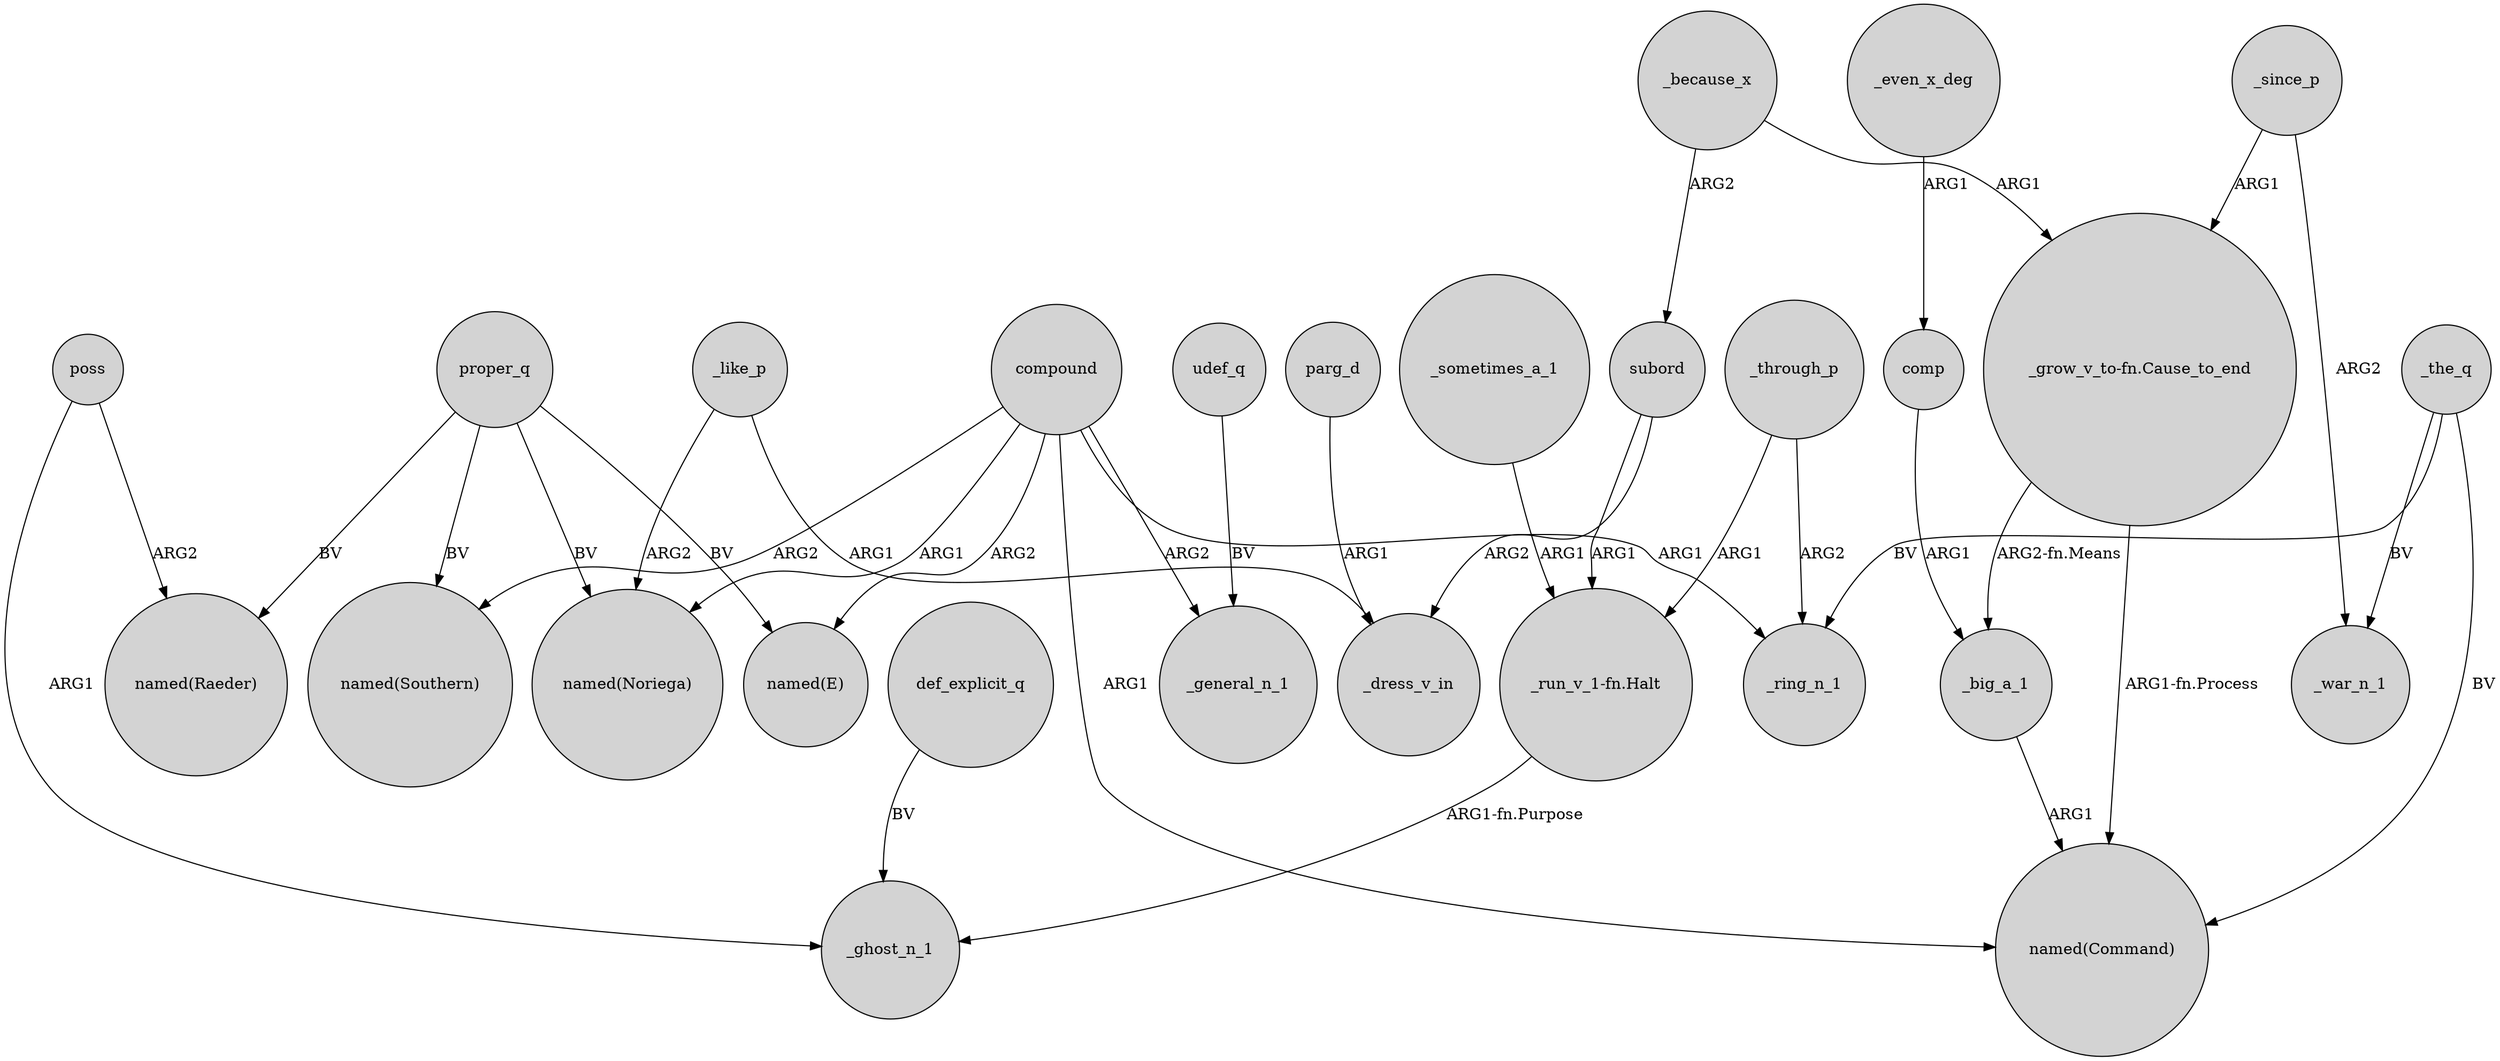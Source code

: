 digraph {
	node [shape=circle style=filled]
	compound -> "named(Noriega)" [label=ARG1]
	_because_x -> "_grow_v_to-fn.Cause_to_end" [label=ARG1]
	def_explicit_q -> _ghost_n_1 [label=BV]
	_the_q -> _war_n_1 [label=BV]
	compound -> _general_n_1 [label=ARG2]
	_sometimes_a_1 -> "_run_v_1-fn.Halt" [label=ARG1]
	subord -> _dress_v_in [label=ARG2]
	proper_q -> "named(Noriega)" [label=BV]
	_through_p -> _ring_n_1 [label=ARG2]
	_because_x -> subord [label=ARG2]
	_like_p -> _dress_v_in [label=ARG1]
	_the_q -> "named(Command)" [label=BV]
	"_grow_v_to-fn.Cause_to_end" -> _big_a_1 [label="ARG2-fn.Means"]
	comp -> _big_a_1 [label=ARG1]
	subord -> "_run_v_1-fn.Halt" [label=ARG1]
	_big_a_1 -> "named(Command)" [label=ARG1]
	proper_q -> "named(Raeder)" [label=BV]
	poss -> _ghost_n_1 [label=ARG1]
	_since_p -> "_grow_v_to-fn.Cause_to_end" [label=ARG1]
	"_grow_v_to-fn.Cause_to_end" -> "named(Command)" [label="ARG1-fn.Process"]
	parg_d -> _dress_v_in [label=ARG1]
	_like_p -> "named(Noriega)" [label=ARG2]
	udef_q -> _general_n_1 [label=BV]
	_the_q -> _ring_n_1 [label=BV]
	_through_p -> "_run_v_1-fn.Halt" [label=ARG1]
	compound -> "named(E)" [label=ARG2]
	compound -> "named(Command)" [label=ARG1]
	compound -> "named(Southern)" [label=ARG2]
	compound -> _ring_n_1 [label=ARG1]
	poss -> "named(Raeder)" [label=ARG2]
	proper_q -> "named(Southern)" [label=BV]
	_since_p -> _war_n_1 [label=ARG2]
	_even_x_deg -> comp [label=ARG1]
	proper_q -> "named(E)" [label=BV]
	"_run_v_1-fn.Halt" -> _ghost_n_1 [label="ARG1-fn.Purpose"]
}
